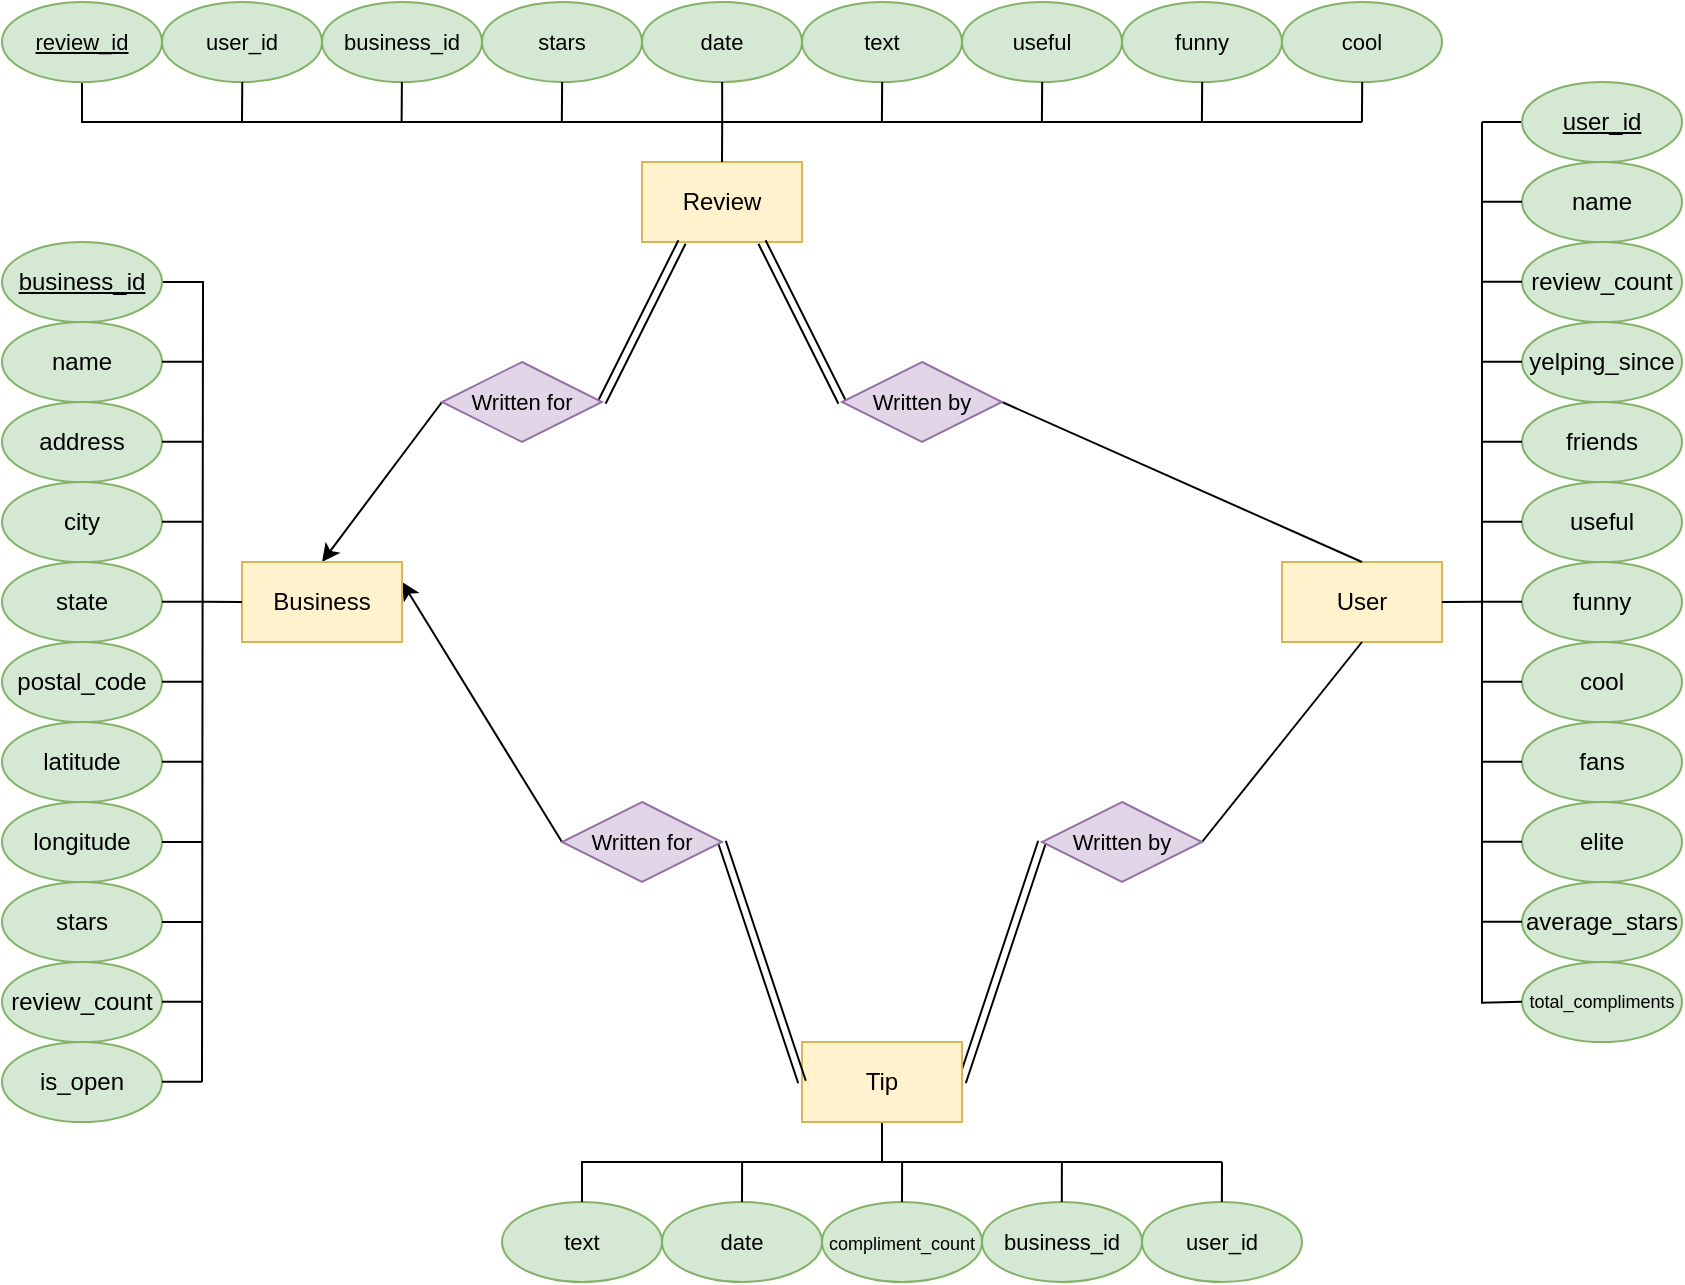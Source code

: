 <mxfile version="24.7.17">
  <diagram name="Page-1" id="eNv_A5RffvFErobexF15">
    <mxGraphModel dx="989" dy="514" grid="1" gridSize="10" guides="1" tooltips="1" connect="1" arrows="1" fold="1" page="1" pageScale="1" pageWidth="850" pageHeight="1100" math="0" shadow="0">
      <root>
        <mxCell id="0" />
        <mxCell id="1" parent="0" />
        <mxCell id="h_vmNCxSiuyqfkkhFMnX-108" style="rounded=0;orthogonalLoop=1;jettySize=auto;html=1;exitX=0.5;exitY=0;exitDx=0;exitDy=0;entryX=0;entryY=0.5;entryDx=0;entryDy=0;endArrow=none;endFill=0;startArrow=classic;startFill=1;" edge="1" parent="1" source="h_vmNCxSiuyqfkkhFMnX-1" target="h_vmNCxSiuyqfkkhFMnX-107">
          <mxGeometry relative="1" as="geometry" />
        </mxCell>
        <mxCell id="h_vmNCxSiuyqfkkhFMnX-115" style="rounded=0;orthogonalLoop=1;jettySize=auto;html=1;exitX=1;exitY=0.25;exitDx=0;exitDy=0;entryX=0;entryY=0.5;entryDx=0;entryDy=0;endArrow=none;endFill=0;startArrow=classic;startFill=1;" edge="1" parent="1" source="h_vmNCxSiuyqfkkhFMnX-1" target="h_vmNCxSiuyqfkkhFMnX-113">
          <mxGeometry relative="1" as="geometry" />
        </mxCell>
        <mxCell id="h_vmNCxSiuyqfkkhFMnX-1" value="Business" style="rounded=0;whiteSpace=wrap;html=1;fillColor=#fff2cc;strokeColor=#d6b656;" vertex="1" parent="1">
          <mxGeometry x="200" y="400" width="80" height="40" as="geometry" />
        </mxCell>
        <mxCell id="h_vmNCxSiuyqfkkhFMnX-2" value="Review" style="rounded=0;whiteSpace=wrap;html=1;fillColor=#fff2cc;strokeColor=#d6b656;" vertex="1" parent="1">
          <mxGeometry x="400" y="200" width="80" height="40" as="geometry" />
        </mxCell>
        <mxCell id="h_vmNCxSiuyqfkkhFMnX-3" value="User" style="rounded=0;whiteSpace=wrap;html=1;fillColor=#fff2cc;strokeColor=#d6b656;" vertex="1" parent="1">
          <mxGeometry x="720" y="400" width="80" height="40" as="geometry" />
        </mxCell>
        <mxCell id="h_vmNCxSiuyqfkkhFMnX-106" style="edgeStyle=orthogonalEdgeStyle;rounded=0;orthogonalLoop=1;jettySize=auto;html=1;endArrow=none;endFill=0;" edge="1" parent="1" source="h_vmNCxSiuyqfkkhFMnX-5">
          <mxGeometry relative="1" as="geometry">
            <mxPoint x="530" y="700" as="targetPoint" />
          </mxGeometry>
        </mxCell>
        <mxCell id="h_vmNCxSiuyqfkkhFMnX-118" style="rounded=0;orthogonalLoop=1;jettySize=auto;html=1;exitX=1;exitY=0.5;exitDx=0;exitDy=0;entryX=0;entryY=0.5;entryDx=0;entryDy=0;endArrow=none;endFill=0;shape=link;" edge="1" parent="1" source="h_vmNCxSiuyqfkkhFMnX-5" target="h_vmNCxSiuyqfkkhFMnX-117">
          <mxGeometry relative="1" as="geometry" />
        </mxCell>
        <mxCell id="h_vmNCxSiuyqfkkhFMnX-5" value="Tip" style="rounded=0;whiteSpace=wrap;html=1;fillColor=#fff2cc;strokeColor=#d6b656;" vertex="1" parent="1">
          <mxGeometry x="480" y="640" width="80" height="40" as="geometry" />
        </mxCell>
        <mxCell id="h_vmNCxSiuyqfkkhFMnX-21" style="edgeStyle=orthogonalEdgeStyle;rounded=0;orthogonalLoop=1;jettySize=auto;html=1;exitX=1;exitY=0.5;exitDx=0;exitDy=0;endArrow=none;endFill=0;" edge="1" parent="1" source="h_vmNCxSiuyqfkkhFMnX-7">
          <mxGeometry relative="1" as="geometry">
            <mxPoint x="180" y="660" as="targetPoint" />
          </mxGeometry>
        </mxCell>
        <mxCell id="h_vmNCxSiuyqfkkhFMnX-7" value="&lt;u&gt;business_id&lt;/u&gt;" style="ellipse;whiteSpace=wrap;html=1;fillColor=#d5e8d4;strokeColor=#82b366;" vertex="1" parent="1">
          <mxGeometry x="80" y="240" width="80" height="40" as="geometry" />
        </mxCell>
        <mxCell id="h_vmNCxSiuyqfkkhFMnX-8" value="name" style="ellipse;whiteSpace=wrap;html=1;fillColor=#d5e8d4;strokeColor=#82b366;" vertex="1" parent="1">
          <mxGeometry x="80" y="280" width="80" height="40" as="geometry" />
        </mxCell>
        <mxCell id="h_vmNCxSiuyqfkkhFMnX-9" value="address" style="ellipse;whiteSpace=wrap;html=1;fillColor=#d5e8d4;strokeColor=#82b366;" vertex="1" parent="1">
          <mxGeometry x="80" y="320" width="80" height="40" as="geometry" />
        </mxCell>
        <mxCell id="h_vmNCxSiuyqfkkhFMnX-10" value="city" style="ellipse;whiteSpace=wrap;html=1;fillColor=#d5e8d4;strokeColor=#82b366;" vertex="1" parent="1">
          <mxGeometry x="80" y="360" width="80" height="40" as="geometry" />
        </mxCell>
        <mxCell id="h_vmNCxSiuyqfkkhFMnX-11" value="state" style="ellipse;whiteSpace=wrap;html=1;fillColor=#d5e8d4;strokeColor=#82b366;" vertex="1" parent="1">
          <mxGeometry x="80" y="400" width="80" height="40" as="geometry" />
        </mxCell>
        <mxCell id="h_vmNCxSiuyqfkkhFMnX-12" value="postal_code" style="ellipse;whiteSpace=wrap;html=1;fillColor=#d5e8d4;strokeColor=#82b366;" vertex="1" parent="1">
          <mxGeometry x="80" y="440" width="80" height="40" as="geometry" />
        </mxCell>
        <mxCell id="h_vmNCxSiuyqfkkhFMnX-13" value="latitude" style="ellipse;whiteSpace=wrap;html=1;fillColor=#d5e8d4;strokeColor=#82b366;" vertex="1" parent="1">
          <mxGeometry x="80" y="480" width="80" height="40" as="geometry" />
        </mxCell>
        <mxCell id="h_vmNCxSiuyqfkkhFMnX-14" value="longitude" style="ellipse;whiteSpace=wrap;html=1;fillColor=#d5e8d4;strokeColor=#82b366;" vertex="1" parent="1">
          <mxGeometry x="80" y="520" width="80" height="40" as="geometry" />
        </mxCell>
        <mxCell id="h_vmNCxSiuyqfkkhFMnX-15" value="stars" style="ellipse;whiteSpace=wrap;html=1;fillColor=#d5e8d4;strokeColor=#82b366;" vertex="1" parent="1">
          <mxGeometry x="80" y="560" width="80" height="40" as="geometry" />
        </mxCell>
        <mxCell id="h_vmNCxSiuyqfkkhFMnX-17" value="review_count" style="ellipse;whiteSpace=wrap;html=1;fillColor=#d5e8d4;strokeColor=#82b366;" vertex="1" parent="1">
          <mxGeometry x="80" y="600" width="80" height="40" as="geometry" />
        </mxCell>
        <mxCell id="h_vmNCxSiuyqfkkhFMnX-19" value="is_open" style="ellipse;whiteSpace=wrap;html=1;fillColor=#d5e8d4;strokeColor=#82b366;" vertex="1" parent="1">
          <mxGeometry x="80" y="640" width="80" height="40" as="geometry" />
        </mxCell>
        <mxCell id="h_vmNCxSiuyqfkkhFMnX-82" style="rounded=0;orthogonalLoop=1;jettySize=auto;html=1;entryX=0.5;entryY=0;entryDx=0;entryDy=0;endArrow=none;endFill=0;" edge="1" parent="1" source="h_vmNCxSiuyqfkkhFMnX-20">
          <mxGeometry relative="1" as="geometry">
            <mxPoint x="240" y="640" as="targetPoint" />
          </mxGeometry>
        </mxCell>
        <mxCell id="h_vmNCxSiuyqfkkhFMnX-83" style="edgeStyle=orthogonalEdgeStyle;rounded=0;orthogonalLoop=1;jettySize=auto;html=1;exitX=0.5;exitY=0;exitDx=0;exitDy=0;entryX=0.5;entryY=1;entryDx=0;entryDy=0;endArrow=none;endFill=0;shape=link;" edge="1" parent="1" target="h_vmNCxSiuyqfkkhFMnX-32">
          <mxGeometry relative="1" as="geometry">
            <mxPoint x="240" y="560" as="sourcePoint" />
          </mxGeometry>
        </mxCell>
        <mxCell id="h_vmNCxSiuyqfkkhFMnX-22" style="edgeStyle=orthogonalEdgeStyle;rounded=0;orthogonalLoop=1;jettySize=auto;html=1;exitX=1;exitY=0.5;exitDx=0;exitDy=0;endArrow=none;endFill=0;" edge="1" parent="1">
          <mxGeometry relative="1" as="geometry">
            <mxPoint x="180" y="300.146" as="targetPoint" />
            <mxPoint x="160" y="299.86" as="sourcePoint" />
          </mxGeometry>
        </mxCell>
        <mxCell id="h_vmNCxSiuyqfkkhFMnX-23" style="edgeStyle=orthogonalEdgeStyle;rounded=0;orthogonalLoop=1;jettySize=auto;html=1;exitX=1;exitY=0.5;exitDx=0;exitDy=0;endArrow=none;endFill=0;" edge="1" parent="1">
          <mxGeometry relative="1" as="geometry">
            <mxPoint x="180" y="340.146" as="targetPoint" />
            <mxPoint x="160" y="339.86" as="sourcePoint" />
          </mxGeometry>
        </mxCell>
        <mxCell id="h_vmNCxSiuyqfkkhFMnX-24" style="edgeStyle=orthogonalEdgeStyle;rounded=0;orthogonalLoop=1;jettySize=auto;html=1;exitX=1;exitY=0.5;exitDx=0;exitDy=0;endArrow=none;endFill=0;" edge="1" parent="1">
          <mxGeometry relative="1" as="geometry">
            <mxPoint x="180" y="380.146" as="targetPoint" />
            <mxPoint x="160" y="379.86" as="sourcePoint" />
          </mxGeometry>
        </mxCell>
        <mxCell id="h_vmNCxSiuyqfkkhFMnX-25" style="edgeStyle=orthogonalEdgeStyle;rounded=0;orthogonalLoop=1;jettySize=auto;html=1;exitX=1;exitY=0.5;exitDx=0;exitDy=0;endArrow=none;endFill=0;entryX=0;entryY=0.5;entryDx=0;entryDy=0;" edge="1" parent="1" target="h_vmNCxSiuyqfkkhFMnX-1">
          <mxGeometry relative="1" as="geometry">
            <mxPoint x="180" y="420.146" as="targetPoint" />
            <mxPoint x="160" y="419.86" as="sourcePoint" />
            <Array as="points">
              <mxPoint x="181" y="420" />
            </Array>
          </mxGeometry>
        </mxCell>
        <mxCell id="h_vmNCxSiuyqfkkhFMnX-26" style="edgeStyle=orthogonalEdgeStyle;rounded=0;orthogonalLoop=1;jettySize=auto;html=1;exitX=1;exitY=0.5;exitDx=0;exitDy=0;endArrow=none;endFill=0;" edge="1" parent="1">
          <mxGeometry relative="1" as="geometry">
            <mxPoint x="180" y="460.146" as="targetPoint" />
            <mxPoint x="160" y="459.86" as="sourcePoint" />
          </mxGeometry>
        </mxCell>
        <mxCell id="h_vmNCxSiuyqfkkhFMnX-27" style="edgeStyle=orthogonalEdgeStyle;rounded=0;orthogonalLoop=1;jettySize=auto;html=1;exitX=1;exitY=0.5;exitDx=0;exitDy=0;endArrow=none;endFill=0;" edge="1" parent="1">
          <mxGeometry relative="1" as="geometry">
            <mxPoint x="180" y="500.146" as="targetPoint" />
            <mxPoint x="160" y="499.86" as="sourcePoint" />
          </mxGeometry>
        </mxCell>
        <mxCell id="h_vmNCxSiuyqfkkhFMnX-28" style="edgeStyle=orthogonalEdgeStyle;rounded=0;orthogonalLoop=1;jettySize=auto;html=1;exitX=1;exitY=0.5;exitDx=0;exitDy=0;endArrow=none;endFill=0;" edge="1" parent="1">
          <mxGeometry relative="1" as="geometry">
            <mxPoint x="180" y="540.286" as="targetPoint" />
            <mxPoint x="160" y="540" as="sourcePoint" />
          </mxGeometry>
        </mxCell>
        <mxCell id="h_vmNCxSiuyqfkkhFMnX-29" style="edgeStyle=orthogonalEdgeStyle;rounded=0;orthogonalLoop=1;jettySize=auto;html=1;exitX=1;exitY=0.5;exitDx=0;exitDy=0;endArrow=none;endFill=0;" edge="1" parent="1">
          <mxGeometry relative="1" as="geometry">
            <mxPoint x="180" y="580.286" as="targetPoint" />
            <mxPoint x="160" y="580" as="sourcePoint" />
          </mxGeometry>
        </mxCell>
        <mxCell id="h_vmNCxSiuyqfkkhFMnX-30" style="edgeStyle=orthogonalEdgeStyle;rounded=0;orthogonalLoop=1;jettySize=auto;html=1;exitX=1;exitY=0.5;exitDx=0;exitDy=0;endArrow=none;endFill=0;" edge="1" parent="1">
          <mxGeometry relative="1" as="geometry">
            <mxPoint x="180" y="620.146" as="targetPoint" />
            <mxPoint x="160" y="619.86" as="sourcePoint" />
          </mxGeometry>
        </mxCell>
        <mxCell id="h_vmNCxSiuyqfkkhFMnX-31" style="edgeStyle=orthogonalEdgeStyle;rounded=0;orthogonalLoop=1;jettySize=auto;html=1;exitX=1;exitY=0.5;exitDx=0;exitDy=0;endArrow=none;endFill=0;" edge="1" parent="1">
          <mxGeometry relative="1" as="geometry">
            <mxPoint x="180" y="660.146" as="targetPoint" />
            <mxPoint x="160" y="659.86" as="sourcePoint" />
          </mxGeometry>
        </mxCell>
        <mxCell id="h_vmNCxSiuyqfkkhFMnX-47" style="edgeStyle=orthogonalEdgeStyle;rounded=0;orthogonalLoop=1;jettySize=auto;html=1;exitX=0.5;exitY=1;exitDx=0;exitDy=0;endArrow=none;endFill=0;" edge="1" parent="1" source="h_vmNCxSiuyqfkkhFMnX-37">
          <mxGeometry relative="1" as="geometry">
            <mxPoint x="760" y="180" as="targetPoint" />
            <Array as="points">
              <mxPoint x="120" y="180" />
            </Array>
          </mxGeometry>
        </mxCell>
        <mxCell id="h_vmNCxSiuyqfkkhFMnX-37" value="&lt;u&gt;review_id&lt;/u&gt;" style="ellipse;whiteSpace=wrap;html=1;fillColor=#d5e8d4;strokeColor=#82b366;fontSize=11;" vertex="1" parent="1">
          <mxGeometry x="80" y="120" width="80" height="40" as="geometry" />
        </mxCell>
        <mxCell id="h_vmNCxSiuyqfkkhFMnX-39" value="user_id" style="ellipse;whiteSpace=wrap;html=1;fillColor=#d5e8d4;strokeColor=#82b366;fontSize=11;" vertex="1" parent="1">
          <mxGeometry x="160" y="120" width="80" height="40" as="geometry" />
        </mxCell>
        <mxCell id="h_vmNCxSiuyqfkkhFMnX-40" value="business_id" style="ellipse;whiteSpace=wrap;html=1;fillColor=#d5e8d4;strokeColor=#82b366;fontSize=11;" vertex="1" parent="1">
          <mxGeometry x="240" y="120" width="80" height="40" as="geometry" />
        </mxCell>
        <mxCell id="h_vmNCxSiuyqfkkhFMnX-41" value="stars" style="ellipse;whiteSpace=wrap;html=1;fillColor=#d5e8d4;strokeColor=#82b366;fontSize=11;" vertex="1" parent="1">
          <mxGeometry x="320" y="120" width="80" height="40" as="geometry" />
        </mxCell>
        <mxCell id="h_vmNCxSiuyqfkkhFMnX-42" value="date" style="ellipse;whiteSpace=wrap;html=1;fillColor=#d5e8d4;strokeColor=#82b366;fontSize=11;" vertex="1" parent="1">
          <mxGeometry x="400" y="120" width="80" height="40" as="geometry" />
        </mxCell>
        <mxCell id="h_vmNCxSiuyqfkkhFMnX-43" value="text" style="ellipse;whiteSpace=wrap;html=1;fillColor=#d5e8d4;strokeColor=#82b366;fontSize=11;" vertex="1" parent="1">
          <mxGeometry x="480" y="120" width="80" height="40" as="geometry" />
        </mxCell>
        <mxCell id="h_vmNCxSiuyqfkkhFMnX-44" value="useful" style="ellipse;whiteSpace=wrap;html=1;fillColor=#d5e8d4;strokeColor=#82b366;fontSize=11;" vertex="1" parent="1">
          <mxGeometry x="560" y="120" width="80" height="40" as="geometry" />
        </mxCell>
        <mxCell id="h_vmNCxSiuyqfkkhFMnX-45" value="funny" style="ellipse;whiteSpace=wrap;html=1;fillColor=#d5e8d4;strokeColor=#82b366;fontSize=11;" vertex="1" parent="1">
          <mxGeometry x="640" y="120" width="80" height="40" as="geometry" />
        </mxCell>
        <mxCell id="h_vmNCxSiuyqfkkhFMnX-46" value="cool" style="ellipse;whiteSpace=wrap;html=1;fillColor=#d5e8d4;strokeColor=#82b366;fontSize=11;" vertex="1" parent="1">
          <mxGeometry x="720" y="120" width="80" height="40" as="geometry" />
        </mxCell>
        <mxCell id="h_vmNCxSiuyqfkkhFMnX-48" style="edgeStyle=orthogonalEdgeStyle;rounded=0;orthogonalLoop=1;jettySize=auto;html=1;exitX=0.5;exitY=1;exitDx=0;exitDy=0;endArrow=none;endFill=0;" edge="1" parent="1">
          <mxGeometry relative="1" as="geometry">
            <mxPoint x="199.997" y="180" as="targetPoint" />
            <mxPoint x="200.14" y="160" as="sourcePoint" />
          </mxGeometry>
        </mxCell>
        <mxCell id="h_vmNCxSiuyqfkkhFMnX-49" style="edgeStyle=orthogonalEdgeStyle;rounded=0;orthogonalLoop=1;jettySize=auto;html=1;exitX=0.5;exitY=1;exitDx=0;exitDy=0;endArrow=none;endFill=0;" edge="1" parent="1">
          <mxGeometry relative="1" as="geometry">
            <mxPoint x="279.807" y="180" as="targetPoint" />
            <mxPoint x="279.95" y="160" as="sourcePoint" />
          </mxGeometry>
        </mxCell>
        <mxCell id="h_vmNCxSiuyqfkkhFMnX-50" style="edgeStyle=orthogonalEdgeStyle;rounded=0;orthogonalLoop=1;jettySize=auto;html=1;exitX=0.5;exitY=1;exitDx=0;exitDy=0;endArrow=none;endFill=0;" edge="1" parent="1">
          <mxGeometry relative="1" as="geometry">
            <mxPoint x="359.917" y="180" as="targetPoint" />
            <mxPoint x="360.06" y="160" as="sourcePoint" />
          </mxGeometry>
        </mxCell>
        <mxCell id="h_vmNCxSiuyqfkkhFMnX-51" style="edgeStyle=orthogonalEdgeStyle;rounded=0;orthogonalLoop=1;jettySize=auto;html=1;exitX=0.5;exitY=1;exitDx=0;exitDy=0;endArrow=none;endFill=0;entryX=0.5;entryY=0;entryDx=0;entryDy=0;" edge="1" parent="1" target="h_vmNCxSiuyqfkkhFMnX-2">
          <mxGeometry relative="1" as="geometry">
            <mxPoint x="439.937" y="180" as="targetPoint" />
            <mxPoint x="440.08" y="160" as="sourcePoint" />
            <Array as="points">
              <mxPoint x="440" y="181" />
              <mxPoint x="440" y="181" />
            </Array>
          </mxGeometry>
        </mxCell>
        <mxCell id="h_vmNCxSiuyqfkkhFMnX-52" style="edgeStyle=orthogonalEdgeStyle;rounded=0;orthogonalLoop=1;jettySize=auto;html=1;exitX=0.5;exitY=1;exitDx=0;exitDy=0;endArrow=none;endFill=0;" edge="1" parent="1">
          <mxGeometry relative="1" as="geometry">
            <mxPoint x="519.947" y="180" as="targetPoint" />
            <mxPoint x="520.09" y="160" as="sourcePoint" />
          </mxGeometry>
        </mxCell>
        <mxCell id="h_vmNCxSiuyqfkkhFMnX-53" style="edgeStyle=orthogonalEdgeStyle;rounded=0;orthogonalLoop=1;jettySize=auto;html=1;exitX=0.5;exitY=1;exitDx=0;exitDy=0;endArrow=none;endFill=0;" edge="1" parent="1">
          <mxGeometry relative="1" as="geometry">
            <mxPoint x="599.947" y="180" as="targetPoint" />
            <mxPoint x="600.09" y="160" as="sourcePoint" />
          </mxGeometry>
        </mxCell>
        <mxCell id="h_vmNCxSiuyqfkkhFMnX-54" style="edgeStyle=orthogonalEdgeStyle;rounded=0;orthogonalLoop=1;jettySize=auto;html=1;exitX=0.5;exitY=1;exitDx=0;exitDy=0;endArrow=none;endFill=0;" edge="1" parent="1">
          <mxGeometry relative="1" as="geometry">
            <mxPoint x="679.947" y="180" as="targetPoint" />
            <mxPoint x="680.09" y="160" as="sourcePoint" />
          </mxGeometry>
        </mxCell>
        <mxCell id="h_vmNCxSiuyqfkkhFMnX-55" style="edgeStyle=orthogonalEdgeStyle;rounded=0;orthogonalLoop=1;jettySize=auto;html=1;exitX=0.5;exitY=1;exitDx=0;exitDy=0;endArrow=none;endFill=0;" edge="1" parent="1">
          <mxGeometry relative="1" as="geometry">
            <mxPoint x="759.957" y="180" as="targetPoint" />
            <mxPoint x="760.1" y="160" as="sourcePoint" />
          </mxGeometry>
        </mxCell>
        <mxCell id="h_vmNCxSiuyqfkkhFMnX-68" style="edgeStyle=orthogonalEdgeStyle;rounded=0;orthogonalLoop=1;jettySize=auto;html=1;endArrow=none;endFill=0;" edge="1" parent="1" source="h_vmNCxSiuyqfkkhFMnX-56">
          <mxGeometry relative="1" as="geometry">
            <mxPoint x="820" y="180" as="targetPoint" />
          </mxGeometry>
        </mxCell>
        <mxCell id="h_vmNCxSiuyqfkkhFMnX-56" value="&lt;u&gt;user_id&lt;/u&gt;" style="ellipse;whiteSpace=wrap;html=1;fillColor=#d5e8d4;strokeColor=#82b366;" vertex="1" parent="1">
          <mxGeometry x="840" y="160" width="80" height="40" as="geometry" />
        </mxCell>
        <mxCell id="h_vmNCxSiuyqfkkhFMnX-57" value="name" style="ellipse;whiteSpace=wrap;html=1;fillColor=#d5e8d4;strokeColor=#82b366;" vertex="1" parent="1">
          <mxGeometry x="840" y="200" width="80" height="40" as="geometry" />
        </mxCell>
        <mxCell id="h_vmNCxSiuyqfkkhFMnX-58" value="review_count" style="ellipse;whiteSpace=wrap;html=1;fillColor=#d5e8d4;strokeColor=#82b366;" vertex="1" parent="1">
          <mxGeometry x="840" y="240" width="80" height="40" as="geometry" />
        </mxCell>
        <mxCell id="h_vmNCxSiuyqfkkhFMnX-59" value="yelping_since" style="ellipse;whiteSpace=wrap;html=1;fillColor=#d5e8d4;strokeColor=#82b366;" vertex="1" parent="1">
          <mxGeometry x="840" y="280" width="80" height="40" as="geometry" />
        </mxCell>
        <mxCell id="h_vmNCxSiuyqfkkhFMnX-60" value="friends" style="ellipse;whiteSpace=wrap;html=1;fillColor=#d5e8d4;strokeColor=#82b366;" vertex="1" parent="1">
          <mxGeometry x="840" y="320" width="80" height="40" as="geometry" />
        </mxCell>
        <mxCell id="h_vmNCxSiuyqfkkhFMnX-61" value="useful" style="ellipse;whiteSpace=wrap;html=1;fillColor=#d5e8d4;strokeColor=#82b366;" vertex="1" parent="1">
          <mxGeometry x="840" y="360" width="80" height="40" as="geometry" />
        </mxCell>
        <mxCell id="h_vmNCxSiuyqfkkhFMnX-62" value="funny" style="ellipse;whiteSpace=wrap;html=1;fillColor=#d5e8d4;strokeColor=#82b366;" vertex="1" parent="1">
          <mxGeometry x="840" y="400" width="80" height="40" as="geometry" />
        </mxCell>
        <mxCell id="h_vmNCxSiuyqfkkhFMnX-63" value="cool" style="ellipse;whiteSpace=wrap;html=1;fillColor=#d5e8d4;strokeColor=#82b366;" vertex="1" parent="1">
          <mxGeometry x="840" y="440" width="80" height="40" as="geometry" />
        </mxCell>
        <mxCell id="h_vmNCxSiuyqfkkhFMnX-64" value="fans" style="ellipse;whiteSpace=wrap;html=1;fillColor=#d5e8d4;strokeColor=#82b366;" vertex="1" parent="1">
          <mxGeometry x="840" y="480" width="80" height="40" as="geometry" />
        </mxCell>
        <mxCell id="h_vmNCxSiuyqfkkhFMnX-65" value="elite" style="ellipse;whiteSpace=wrap;html=1;fillColor=#d5e8d4;strokeColor=#82b366;" vertex="1" parent="1">
          <mxGeometry x="840" y="520" width="80" height="40" as="geometry" />
        </mxCell>
        <mxCell id="h_vmNCxSiuyqfkkhFMnX-66" value="average_stars" style="ellipse;whiteSpace=wrap;html=1;fillColor=#d5e8d4;strokeColor=#82b366;" vertex="1" parent="1">
          <mxGeometry x="840" y="560" width="80" height="40" as="geometry" />
        </mxCell>
        <mxCell id="h_vmNCxSiuyqfkkhFMnX-67" value="total_compliments" style="ellipse;whiteSpace=wrap;html=1;fillColor=#d5e8d4;strokeColor=#82b366;fontSize=9;" vertex="1" parent="1">
          <mxGeometry x="840" y="600" width="80" height="40" as="geometry" />
        </mxCell>
        <mxCell id="h_vmNCxSiuyqfkkhFMnX-69" style="edgeStyle=orthogonalEdgeStyle;rounded=0;orthogonalLoop=1;jettySize=auto;html=1;endArrow=none;endFill=0;" edge="1" parent="1">
          <mxGeometry relative="1" as="geometry">
            <mxPoint x="820" y="219.92" as="targetPoint" />
            <mxPoint x="840" y="219.92" as="sourcePoint" />
          </mxGeometry>
        </mxCell>
        <mxCell id="h_vmNCxSiuyqfkkhFMnX-70" style="edgeStyle=orthogonalEdgeStyle;rounded=0;orthogonalLoop=1;jettySize=auto;html=1;endArrow=none;endFill=0;" edge="1" parent="1">
          <mxGeometry relative="1" as="geometry">
            <mxPoint x="820" y="259.92" as="targetPoint" />
            <mxPoint x="840" y="259.92" as="sourcePoint" />
          </mxGeometry>
        </mxCell>
        <mxCell id="h_vmNCxSiuyqfkkhFMnX-71" style="edgeStyle=orthogonalEdgeStyle;rounded=0;orthogonalLoop=1;jettySize=auto;html=1;endArrow=none;endFill=0;" edge="1" parent="1">
          <mxGeometry relative="1" as="geometry">
            <mxPoint x="820" y="299.92" as="targetPoint" />
            <mxPoint x="840" y="299.92" as="sourcePoint" />
          </mxGeometry>
        </mxCell>
        <mxCell id="h_vmNCxSiuyqfkkhFMnX-72" style="edgeStyle=orthogonalEdgeStyle;rounded=0;orthogonalLoop=1;jettySize=auto;html=1;endArrow=none;endFill=0;" edge="1" parent="1">
          <mxGeometry relative="1" as="geometry">
            <mxPoint x="820" y="339.92" as="targetPoint" />
            <mxPoint x="840" y="339.92" as="sourcePoint" />
          </mxGeometry>
        </mxCell>
        <mxCell id="h_vmNCxSiuyqfkkhFMnX-73" style="edgeStyle=orthogonalEdgeStyle;rounded=0;orthogonalLoop=1;jettySize=auto;html=1;endArrow=none;endFill=0;" edge="1" parent="1">
          <mxGeometry relative="1" as="geometry">
            <mxPoint x="820" y="379.92" as="targetPoint" />
            <mxPoint x="840" y="379.92" as="sourcePoint" />
          </mxGeometry>
        </mxCell>
        <mxCell id="h_vmNCxSiuyqfkkhFMnX-74" style="edgeStyle=orthogonalEdgeStyle;rounded=0;orthogonalLoop=1;jettySize=auto;html=1;endArrow=none;endFill=0;entryX=1;entryY=0.5;entryDx=0;entryDy=0;" edge="1" parent="1" target="h_vmNCxSiuyqfkkhFMnX-3">
          <mxGeometry relative="1" as="geometry">
            <mxPoint x="820" y="419.92" as="targetPoint" />
            <mxPoint x="840" y="419.92" as="sourcePoint" />
            <Array as="points">
              <mxPoint x="820" y="420" />
              <mxPoint x="820" y="420" />
            </Array>
          </mxGeometry>
        </mxCell>
        <mxCell id="h_vmNCxSiuyqfkkhFMnX-75" style="edgeStyle=orthogonalEdgeStyle;rounded=0;orthogonalLoop=1;jettySize=auto;html=1;endArrow=none;endFill=0;" edge="1" parent="1">
          <mxGeometry relative="1" as="geometry">
            <mxPoint x="820" y="459.92" as="targetPoint" />
            <mxPoint x="840" y="459.92" as="sourcePoint" />
          </mxGeometry>
        </mxCell>
        <mxCell id="h_vmNCxSiuyqfkkhFMnX-76" style="edgeStyle=orthogonalEdgeStyle;rounded=0;orthogonalLoop=1;jettySize=auto;html=1;endArrow=none;endFill=0;" edge="1" parent="1">
          <mxGeometry relative="1" as="geometry">
            <mxPoint x="820" y="499.92" as="targetPoint" />
            <mxPoint x="840" y="499.92" as="sourcePoint" />
          </mxGeometry>
        </mxCell>
        <mxCell id="h_vmNCxSiuyqfkkhFMnX-77" style="edgeStyle=orthogonalEdgeStyle;rounded=0;orthogonalLoop=1;jettySize=auto;html=1;endArrow=none;endFill=0;" edge="1" parent="1">
          <mxGeometry relative="1" as="geometry">
            <mxPoint x="820" y="539.92" as="targetPoint" />
            <mxPoint x="840" y="539.92" as="sourcePoint" />
          </mxGeometry>
        </mxCell>
        <mxCell id="h_vmNCxSiuyqfkkhFMnX-78" style="edgeStyle=orthogonalEdgeStyle;rounded=0;orthogonalLoop=1;jettySize=auto;html=1;endArrow=none;endFill=0;" edge="1" parent="1">
          <mxGeometry relative="1" as="geometry">
            <mxPoint x="820" y="579.92" as="targetPoint" />
            <mxPoint x="840" y="579.92" as="sourcePoint" />
          </mxGeometry>
        </mxCell>
        <mxCell id="h_vmNCxSiuyqfkkhFMnX-79" style="edgeStyle=orthogonalEdgeStyle;rounded=0;orthogonalLoop=1;jettySize=auto;html=1;endArrow=none;endFill=0;" edge="1" parent="1">
          <mxGeometry relative="1" as="geometry">
            <mxPoint x="820" y="180" as="targetPoint" />
            <mxPoint x="840" y="619.92" as="sourcePoint" />
          </mxGeometry>
        </mxCell>
        <mxCell id="h_vmNCxSiuyqfkkhFMnX-90" value="text" style="ellipse;whiteSpace=wrap;html=1;fillColor=#d5e8d4;strokeColor=#82b366;fontSize=11;" vertex="1" parent="1">
          <mxGeometry x="330" y="720" width="80" height="40" as="geometry" />
        </mxCell>
        <mxCell id="h_vmNCxSiuyqfkkhFMnX-91" value="date" style="ellipse;whiteSpace=wrap;html=1;fillColor=#d5e8d4;strokeColor=#82b366;fontSize=11;" vertex="1" parent="1">
          <mxGeometry x="410" y="720" width="80" height="40" as="geometry" />
        </mxCell>
        <mxCell id="h_vmNCxSiuyqfkkhFMnX-92" value="&lt;font style=&quot;font-size: 9px;&quot;&gt;compliment_count&lt;/font&gt;" style="ellipse;whiteSpace=wrap;html=1;fillColor=#d5e8d4;strokeColor=#82b366;fontSize=11;" vertex="1" parent="1">
          <mxGeometry x="490" y="720" width="80" height="40" as="geometry" />
        </mxCell>
        <mxCell id="h_vmNCxSiuyqfkkhFMnX-93" value="business_id" style="ellipse;whiteSpace=wrap;html=1;fillColor=#d5e8d4;strokeColor=#82b366;fontSize=11;" vertex="1" parent="1">
          <mxGeometry x="570" y="720" width="80" height="40" as="geometry" />
        </mxCell>
        <mxCell id="h_vmNCxSiuyqfkkhFMnX-94" value="user_id" style="ellipse;whiteSpace=wrap;html=1;fillColor=#d5e8d4;strokeColor=#82b366;fontSize=11;" vertex="1" parent="1">
          <mxGeometry x="650" y="720" width="80" height="40" as="geometry" />
        </mxCell>
        <mxCell id="h_vmNCxSiuyqfkkhFMnX-101" style="edgeStyle=orthogonalEdgeStyle;rounded=0;orthogonalLoop=1;jettySize=auto;html=1;exitX=0.5;exitY=0;exitDx=0;exitDy=0;endArrow=none;endFill=0;" edge="1" parent="1">
          <mxGeometry relative="1" as="geometry">
            <mxPoint x="690" y="700" as="targetPoint" />
            <mxPoint x="370" y="720" as="sourcePoint" />
            <Array as="points">
              <mxPoint x="370" y="700" />
            </Array>
          </mxGeometry>
        </mxCell>
        <mxCell id="h_vmNCxSiuyqfkkhFMnX-102" style="edgeStyle=orthogonalEdgeStyle;rounded=0;orthogonalLoop=1;jettySize=auto;html=1;exitX=0.5;exitY=0;exitDx=0;exitDy=0;endArrow=none;endFill=0;" edge="1" parent="1">
          <mxGeometry relative="1" as="geometry">
            <mxPoint x="450.056" y="700" as="targetPoint" />
            <mxPoint x="450" y="720" as="sourcePoint" />
          </mxGeometry>
        </mxCell>
        <mxCell id="h_vmNCxSiuyqfkkhFMnX-103" style="edgeStyle=orthogonalEdgeStyle;rounded=0;orthogonalLoop=1;jettySize=auto;html=1;exitX=0.5;exitY=0;exitDx=0;exitDy=0;endArrow=none;endFill=0;" edge="1" parent="1">
          <mxGeometry relative="1" as="geometry">
            <mxPoint x="530.056" y="700" as="targetPoint" />
            <mxPoint x="530" y="720" as="sourcePoint" />
          </mxGeometry>
        </mxCell>
        <mxCell id="h_vmNCxSiuyqfkkhFMnX-104" style="edgeStyle=orthogonalEdgeStyle;rounded=0;orthogonalLoop=1;jettySize=auto;html=1;exitX=0.5;exitY=0;exitDx=0;exitDy=0;endArrow=none;endFill=0;" edge="1" parent="1">
          <mxGeometry relative="1" as="geometry">
            <mxPoint x="609.946" y="700" as="targetPoint" />
            <mxPoint x="609.89" y="720" as="sourcePoint" />
          </mxGeometry>
        </mxCell>
        <mxCell id="h_vmNCxSiuyqfkkhFMnX-105" style="edgeStyle=orthogonalEdgeStyle;rounded=0;orthogonalLoop=1;jettySize=auto;html=1;exitX=0.5;exitY=0;exitDx=0;exitDy=0;endArrow=none;endFill=0;" edge="1" parent="1">
          <mxGeometry relative="1" as="geometry">
            <mxPoint x="689.996" y="700" as="targetPoint" />
            <mxPoint x="689.94" y="720" as="sourcePoint" />
          </mxGeometry>
        </mxCell>
        <mxCell id="h_vmNCxSiuyqfkkhFMnX-109" style="rounded=0;orthogonalLoop=1;jettySize=auto;html=1;exitX=1;exitY=0.5;exitDx=0;exitDy=0;entryX=0.25;entryY=1;entryDx=0;entryDy=0;endArrow=none;endFill=0;shape=link;" edge="1" parent="1" source="h_vmNCxSiuyqfkkhFMnX-107" target="h_vmNCxSiuyqfkkhFMnX-2">
          <mxGeometry relative="1" as="geometry" />
        </mxCell>
        <mxCell id="h_vmNCxSiuyqfkkhFMnX-107" value="Written for" style="rhombus;whiteSpace=wrap;html=1;fontSize=11;fillColor=#e1d5e7;strokeColor=#9673a6;" vertex="1" parent="1">
          <mxGeometry x="300" y="300" width="80" height="40" as="geometry" />
        </mxCell>
        <mxCell id="h_vmNCxSiuyqfkkhFMnX-111" style="rounded=0;orthogonalLoop=1;jettySize=auto;html=1;exitX=0;exitY=0.5;exitDx=0;exitDy=0;entryX=0.75;entryY=1;entryDx=0;entryDy=0;endArrow=none;endFill=0;shape=link;" edge="1" parent="1" source="h_vmNCxSiuyqfkkhFMnX-110" target="h_vmNCxSiuyqfkkhFMnX-2">
          <mxGeometry relative="1" as="geometry" />
        </mxCell>
        <mxCell id="h_vmNCxSiuyqfkkhFMnX-112" style="rounded=0;orthogonalLoop=1;jettySize=auto;html=1;exitX=1;exitY=0.5;exitDx=0;exitDy=0;entryX=0.5;entryY=0;entryDx=0;entryDy=0;endArrow=none;endFill=0;" edge="1" parent="1" source="h_vmNCxSiuyqfkkhFMnX-110" target="h_vmNCxSiuyqfkkhFMnX-3">
          <mxGeometry relative="1" as="geometry" />
        </mxCell>
        <mxCell id="h_vmNCxSiuyqfkkhFMnX-110" value="Written by" style="rhombus;whiteSpace=wrap;html=1;fontSize=11;fillColor=#e1d5e7;strokeColor=#9673a6;" vertex="1" parent="1">
          <mxGeometry x="500" y="300" width="80" height="40" as="geometry" />
        </mxCell>
        <mxCell id="h_vmNCxSiuyqfkkhFMnX-116" style="rounded=0;orthogonalLoop=1;jettySize=auto;html=1;exitX=1;exitY=0.5;exitDx=0;exitDy=0;entryX=0;entryY=0.5;entryDx=0;entryDy=0;endArrow=none;endFill=0;shape=link;" edge="1" parent="1" source="h_vmNCxSiuyqfkkhFMnX-113" target="h_vmNCxSiuyqfkkhFMnX-5">
          <mxGeometry relative="1" as="geometry" />
        </mxCell>
        <mxCell id="h_vmNCxSiuyqfkkhFMnX-113" value="Written for" style="rhombus;whiteSpace=wrap;html=1;fontSize=11;fillColor=#e1d5e7;strokeColor=#9673a6;" vertex="1" parent="1">
          <mxGeometry x="360" y="520" width="80" height="40" as="geometry" />
        </mxCell>
        <mxCell id="h_vmNCxSiuyqfkkhFMnX-119" style="rounded=0;orthogonalLoop=1;jettySize=auto;html=1;entryX=0.5;entryY=1;entryDx=0;entryDy=0;endArrow=none;endFill=0;exitX=1;exitY=0.5;exitDx=0;exitDy=0;" edge="1" parent="1" source="h_vmNCxSiuyqfkkhFMnX-117" target="h_vmNCxSiuyqfkkhFMnX-3">
          <mxGeometry relative="1" as="geometry">
            <mxPoint x="640" y="560" as="sourcePoint" />
          </mxGeometry>
        </mxCell>
        <mxCell id="h_vmNCxSiuyqfkkhFMnX-117" value="Written by" style="rhombus;whiteSpace=wrap;html=1;fontSize=11;fillColor=#e1d5e7;strokeColor=#9673a6;" vertex="1" parent="1">
          <mxGeometry x="600" y="520" width="80" height="40" as="geometry" />
        </mxCell>
      </root>
    </mxGraphModel>
  </diagram>
</mxfile>

